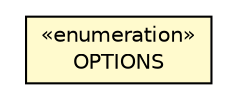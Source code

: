 #!/usr/local/bin/dot
#
# Class diagram 
# Generated by UMLGraph version R5_6-24-gf6e263 (http://www.umlgraph.org/)
#

digraph G {
	edge [fontname="Helvetica",fontsize=10,labelfontname="Helvetica",labelfontsize=10];
	node [fontname="Helvetica",fontsize=10,shape=plaintext];
	nodesep=0.25;
	ranksep=0.5;
	// com.orientechnologies.orient.core.db.ODatabase.OPTIONS
	c1313035 [label=<<table title="com.orientechnologies.orient.core.db.ODatabase.OPTIONS" border="0" cellborder="1" cellspacing="0" cellpadding="2" port="p" bgcolor="lemonChiffon" href="./ODatabase.OPTIONS.html">
		<tr><td><table border="0" cellspacing="0" cellpadding="1">
<tr><td align="center" balign="center"> &#171;enumeration&#187; </td></tr>
<tr><td align="center" balign="center"> OPTIONS </td></tr>
		</table></td></tr>
		</table>>, URL="./ODatabase.OPTIONS.html", fontname="Helvetica", fontcolor="black", fontsize=10.0];
}

